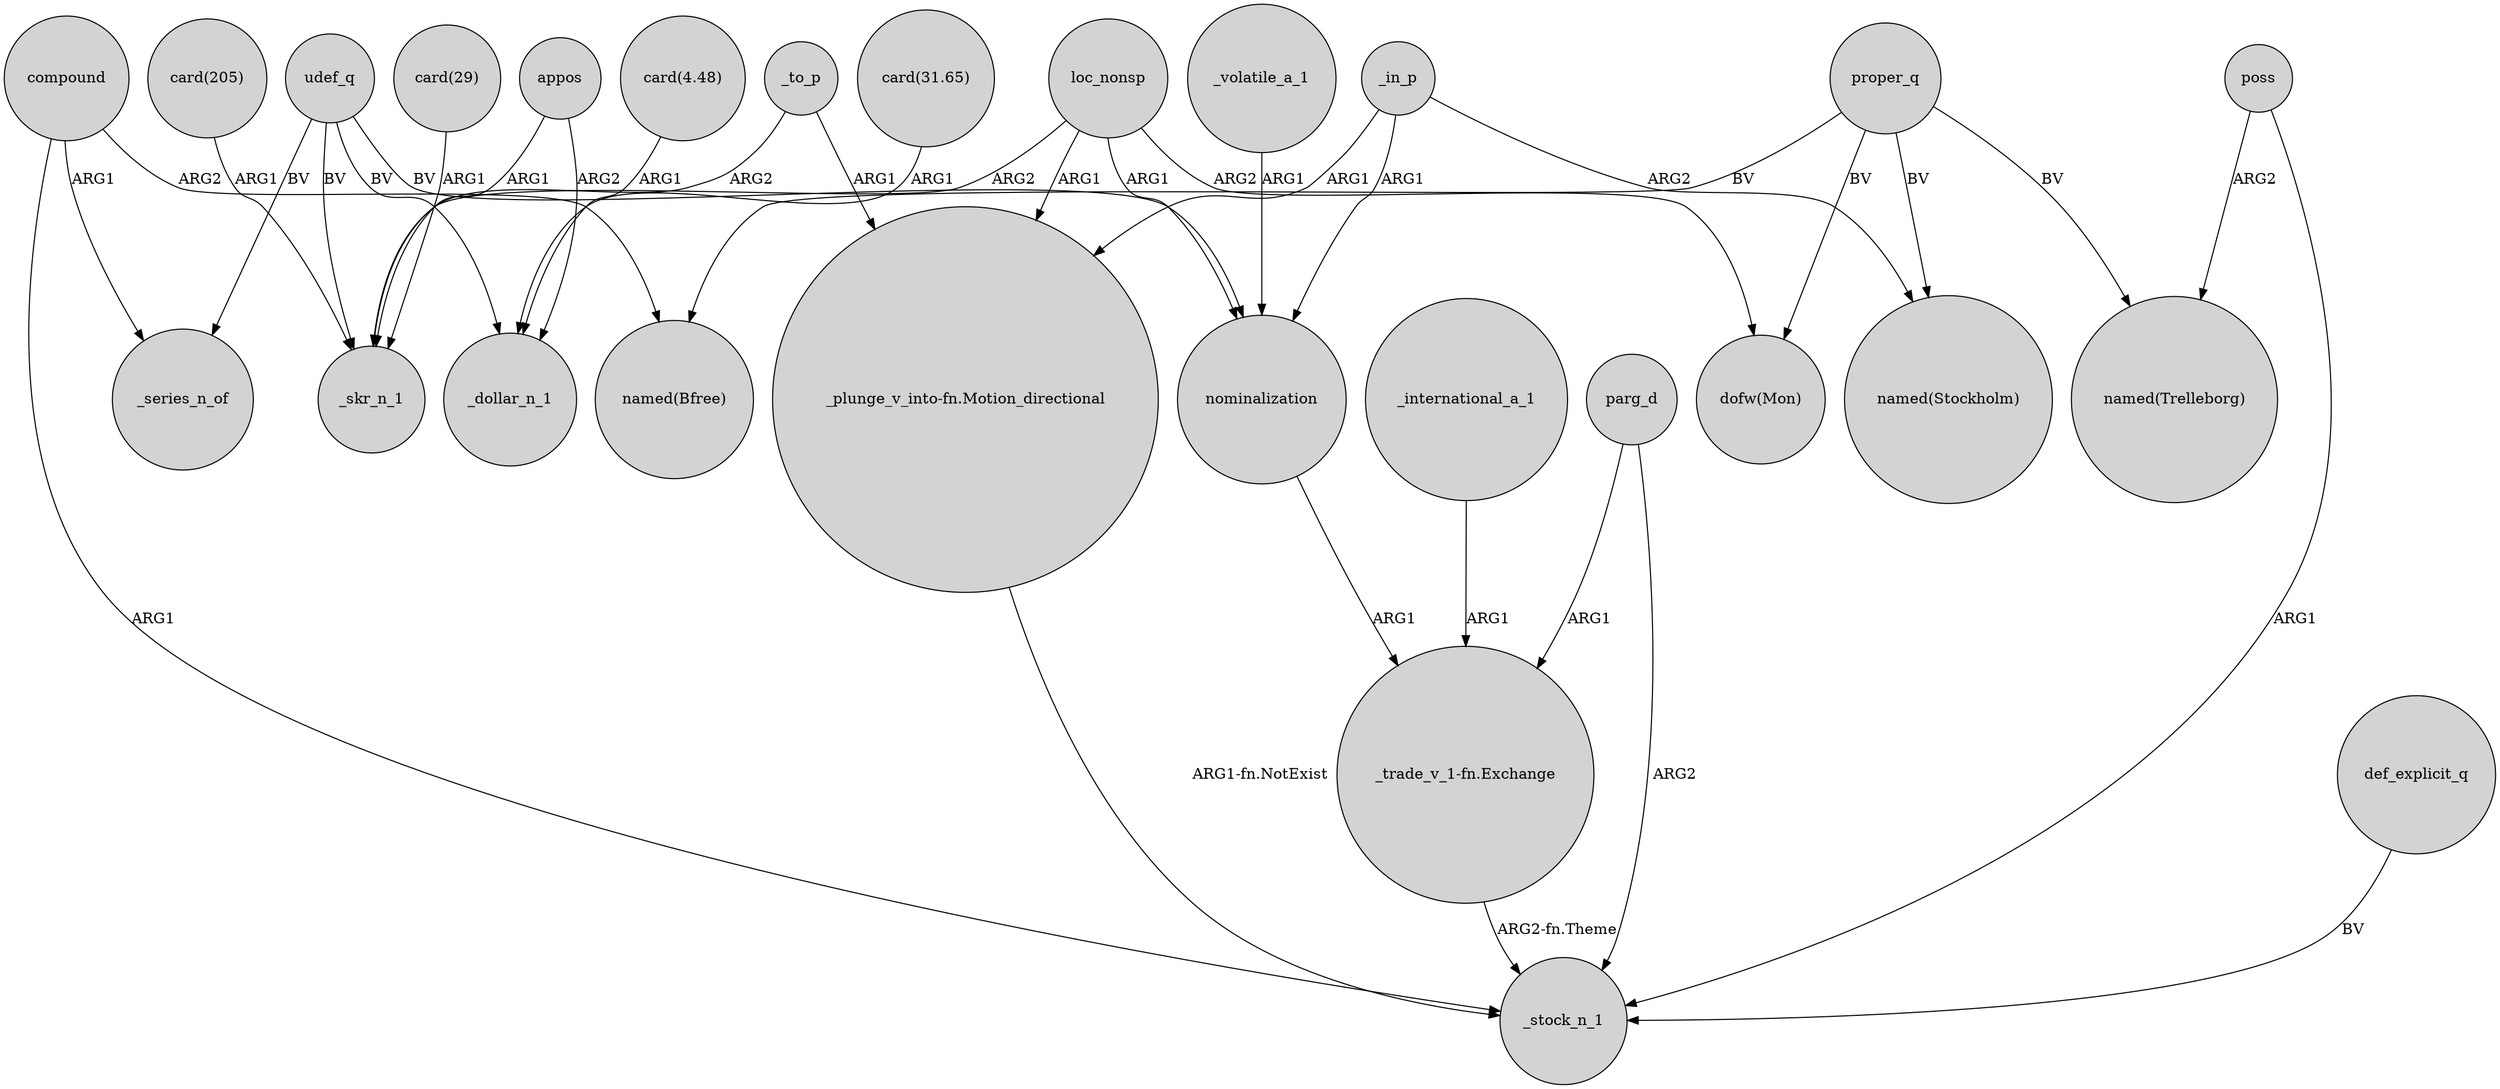 digraph {
	node [shape=circle style=filled]
	loc_nonsp -> "_plunge_v_into-fn.Motion_directional" [label=ARG1]
	appos -> _dollar_n_1 [label=ARG2]
	_in_p -> "named(Stockholm)" [label=ARG2]
	proper_q -> "named(Stockholm)" [label=BV]
	compound -> _series_n_of [label=ARG1]
	_in_p -> "_plunge_v_into-fn.Motion_directional" [label=ARG1]
	parg_d -> "_trade_v_1-fn.Exchange" [label=ARG1]
	loc_nonsp -> nominalization [label=ARG1]
	poss -> _stock_n_1 [label=ARG1]
	appos -> _skr_n_1 [label=ARG1]
	_to_p -> _skr_n_1 [label=ARG2]
	"card(205)" -> _skr_n_1 [label=ARG1]
	compound -> _stock_n_1 [label=ARG1]
	_to_p -> "_plunge_v_into-fn.Motion_directional" [label=ARG1]
	def_explicit_q -> _stock_n_1 [label=BV]
	"card(29)" -> _skr_n_1 [label=ARG1]
	"_trade_v_1-fn.Exchange" -> _stock_n_1 [label="ARG2-fn.Theme"]
	poss -> "named(Trelleborg)" [label=ARG2]
	udef_q -> _series_n_of [label=BV]
	_international_a_1 -> "_trade_v_1-fn.Exchange" [label=ARG1]
	"card(4.48)" -> _dollar_n_1 [label=ARG1]
	"_plunge_v_into-fn.Motion_directional" -> _stock_n_1 [label="ARG1-fn.NotExist"]
	_volatile_a_1 -> nominalization [label=ARG1]
	_in_p -> nominalization [label=ARG1]
	proper_q -> "dofw(Mon)" [label=BV]
	proper_q -> "named(Bfree)" [label=BV]
	udef_q -> nominalization [label=BV]
	proper_q -> "named(Trelleborg)" [label=BV]
	loc_nonsp -> "dofw(Mon)" [label=ARG2]
	loc_nonsp -> _skr_n_1 [label=ARG2]
	"card(31.65)" -> _dollar_n_1 [label=ARG1]
	nominalization -> "_trade_v_1-fn.Exchange" [label=ARG1]
	compound -> "named(Bfree)" [label=ARG2]
	udef_q -> _dollar_n_1 [label=BV]
	udef_q -> _skr_n_1 [label=BV]
	parg_d -> _stock_n_1 [label=ARG2]
}
